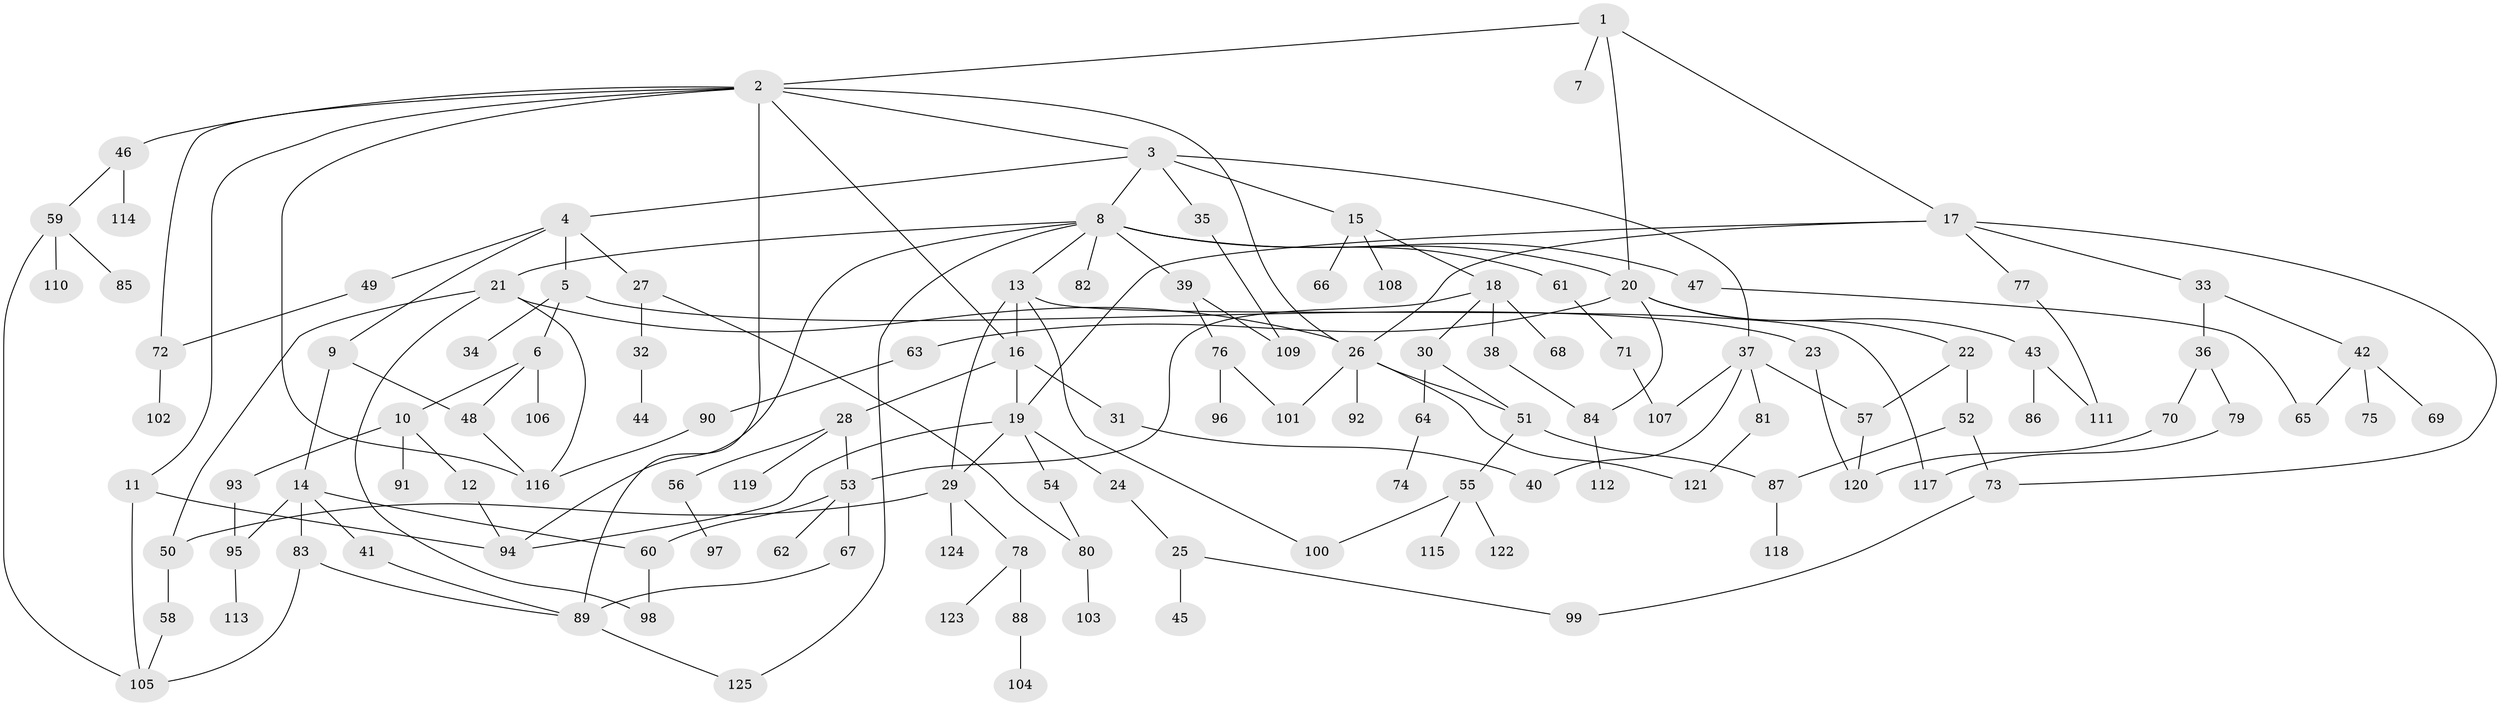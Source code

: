 // coarse degree distribution, {3: 0.2, 10: 0.025, 6: 0.05, 5: 0.1125, 14: 0.0125, 4: 0.0375, 8: 0.0125, 7: 0.025, 2: 0.2375, 1: 0.2875}
// Generated by graph-tools (version 1.1) at 2025/41/03/06/25 10:41:27]
// undirected, 125 vertices, 168 edges
graph export_dot {
graph [start="1"]
  node [color=gray90,style=filled];
  1;
  2;
  3;
  4;
  5;
  6;
  7;
  8;
  9;
  10;
  11;
  12;
  13;
  14;
  15;
  16;
  17;
  18;
  19;
  20;
  21;
  22;
  23;
  24;
  25;
  26;
  27;
  28;
  29;
  30;
  31;
  32;
  33;
  34;
  35;
  36;
  37;
  38;
  39;
  40;
  41;
  42;
  43;
  44;
  45;
  46;
  47;
  48;
  49;
  50;
  51;
  52;
  53;
  54;
  55;
  56;
  57;
  58;
  59;
  60;
  61;
  62;
  63;
  64;
  65;
  66;
  67;
  68;
  69;
  70;
  71;
  72;
  73;
  74;
  75;
  76;
  77;
  78;
  79;
  80;
  81;
  82;
  83;
  84;
  85;
  86;
  87;
  88;
  89;
  90;
  91;
  92;
  93;
  94;
  95;
  96;
  97;
  98;
  99;
  100;
  101;
  102;
  103;
  104;
  105;
  106;
  107;
  108;
  109;
  110;
  111;
  112;
  113;
  114;
  115;
  116;
  117;
  118;
  119;
  120;
  121;
  122;
  123;
  124;
  125;
  1 -- 2;
  1 -- 7;
  1 -- 17;
  1 -- 20;
  2 -- 3;
  2 -- 11;
  2 -- 46;
  2 -- 72;
  2 -- 116;
  2 -- 16;
  2 -- 26;
  2 -- 89;
  3 -- 4;
  3 -- 8;
  3 -- 15;
  3 -- 35;
  3 -- 37;
  4 -- 5;
  4 -- 9;
  4 -- 27;
  4 -- 49;
  5 -- 6;
  5 -- 23;
  5 -- 34;
  6 -- 10;
  6 -- 106;
  6 -- 48;
  8 -- 13;
  8 -- 20;
  8 -- 21;
  8 -- 39;
  8 -- 47;
  8 -- 61;
  8 -- 82;
  8 -- 125;
  8 -- 94;
  9 -- 14;
  9 -- 48;
  10 -- 12;
  10 -- 91;
  10 -- 93;
  11 -- 94;
  11 -- 105;
  12 -- 94;
  13 -- 16;
  13 -- 100;
  13 -- 117;
  13 -- 29;
  14 -- 41;
  14 -- 60;
  14 -- 83;
  14 -- 95;
  15 -- 18;
  15 -- 66;
  15 -- 108;
  16 -- 28;
  16 -- 31;
  16 -- 19;
  17 -- 19;
  17 -- 33;
  17 -- 73;
  17 -- 77;
  17 -- 26;
  18 -- 30;
  18 -- 38;
  18 -- 53;
  18 -- 68;
  19 -- 24;
  19 -- 29;
  19 -- 54;
  19 -- 94;
  20 -- 22;
  20 -- 43;
  20 -- 63;
  20 -- 84;
  21 -- 26;
  21 -- 98;
  21 -- 116;
  21 -- 50;
  22 -- 52;
  22 -- 57;
  23 -- 120;
  24 -- 25;
  25 -- 45;
  25 -- 99;
  26 -- 51;
  26 -- 92;
  26 -- 121;
  26 -- 101;
  27 -- 32;
  27 -- 80;
  28 -- 56;
  28 -- 119;
  28 -- 53;
  29 -- 50;
  29 -- 78;
  29 -- 124;
  30 -- 64;
  30 -- 51;
  31 -- 40;
  32 -- 44;
  33 -- 36;
  33 -- 42;
  35 -- 109;
  36 -- 70;
  36 -- 79;
  37 -- 57;
  37 -- 81;
  37 -- 107;
  37 -- 40;
  38 -- 84;
  39 -- 76;
  39 -- 109;
  41 -- 89;
  42 -- 69;
  42 -- 75;
  42 -- 65;
  43 -- 86;
  43 -- 111;
  46 -- 59;
  46 -- 114;
  47 -- 65;
  48 -- 116;
  49 -- 72;
  50 -- 58;
  51 -- 55;
  51 -- 87;
  52 -- 73;
  52 -- 87;
  53 -- 62;
  53 -- 67;
  53 -- 60;
  54 -- 80;
  55 -- 115;
  55 -- 122;
  55 -- 100;
  56 -- 97;
  57 -- 120;
  58 -- 105;
  59 -- 85;
  59 -- 110;
  59 -- 105;
  60 -- 98;
  61 -- 71;
  63 -- 90;
  64 -- 74;
  67 -- 89;
  70 -- 120;
  71 -- 107;
  72 -- 102;
  73 -- 99;
  76 -- 96;
  76 -- 101;
  77 -- 111;
  78 -- 88;
  78 -- 123;
  79 -- 117;
  80 -- 103;
  81 -- 121;
  83 -- 89;
  83 -- 105;
  84 -- 112;
  87 -- 118;
  88 -- 104;
  89 -- 125;
  90 -- 116;
  93 -- 95;
  95 -- 113;
}
